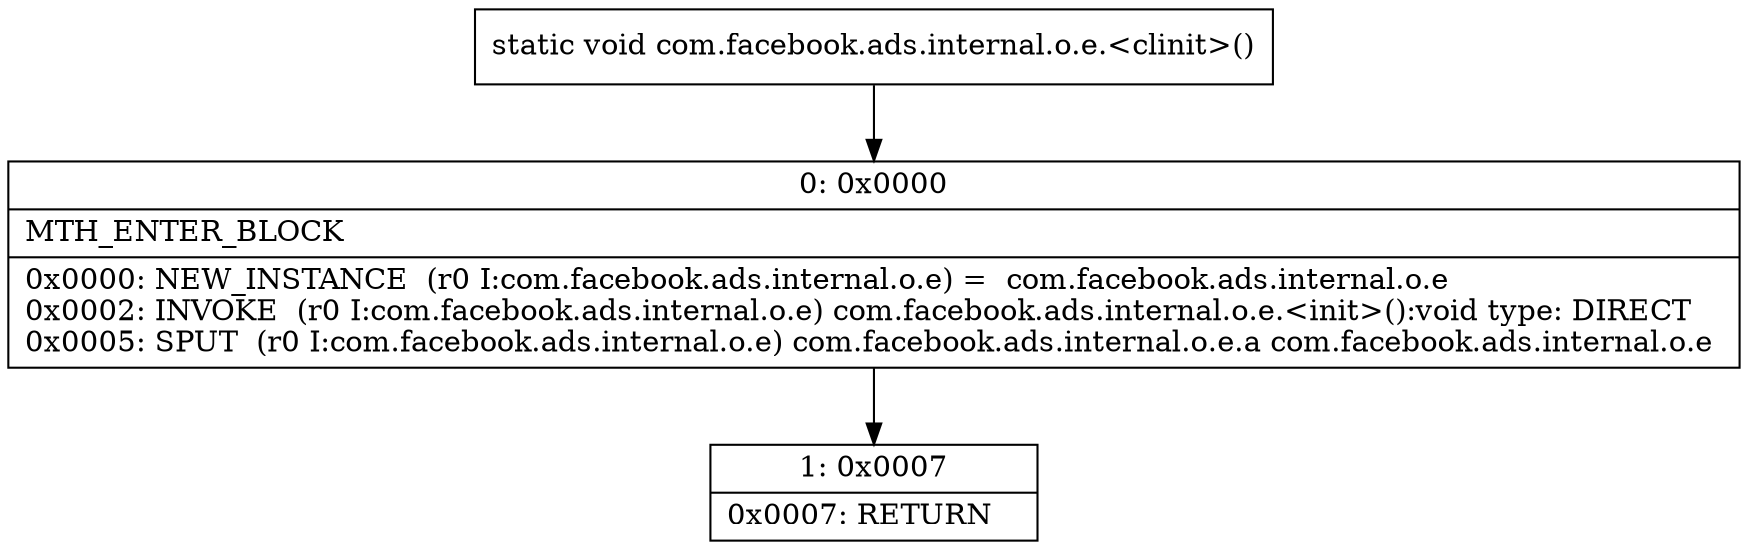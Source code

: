 digraph "CFG forcom.facebook.ads.internal.o.e.\<clinit\>()V" {
Node_0 [shape=record,label="{0\:\ 0x0000|MTH_ENTER_BLOCK\l|0x0000: NEW_INSTANCE  (r0 I:com.facebook.ads.internal.o.e) =  com.facebook.ads.internal.o.e \l0x0002: INVOKE  (r0 I:com.facebook.ads.internal.o.e) com.facebook.ads.internal.o.e.\<init\>():void type: DIRECT \l0x0005: SPUT  (r0 I:com.facebook.ads.internal.o.e) com.facebook.ads.internal.o.e.a com.facebook.ads.internal.o.e \l}"];
Node_1 [shape=record,label="{1\:\ 0x0007|0x0007: RETURN   \l}"];
MethodNode[shape=record,label="{static void com.facebook.ads.internal.o.e.\<clinit\>() }"];
MethodNode -> Node_0;
Node_0 -> Node_1;
}

